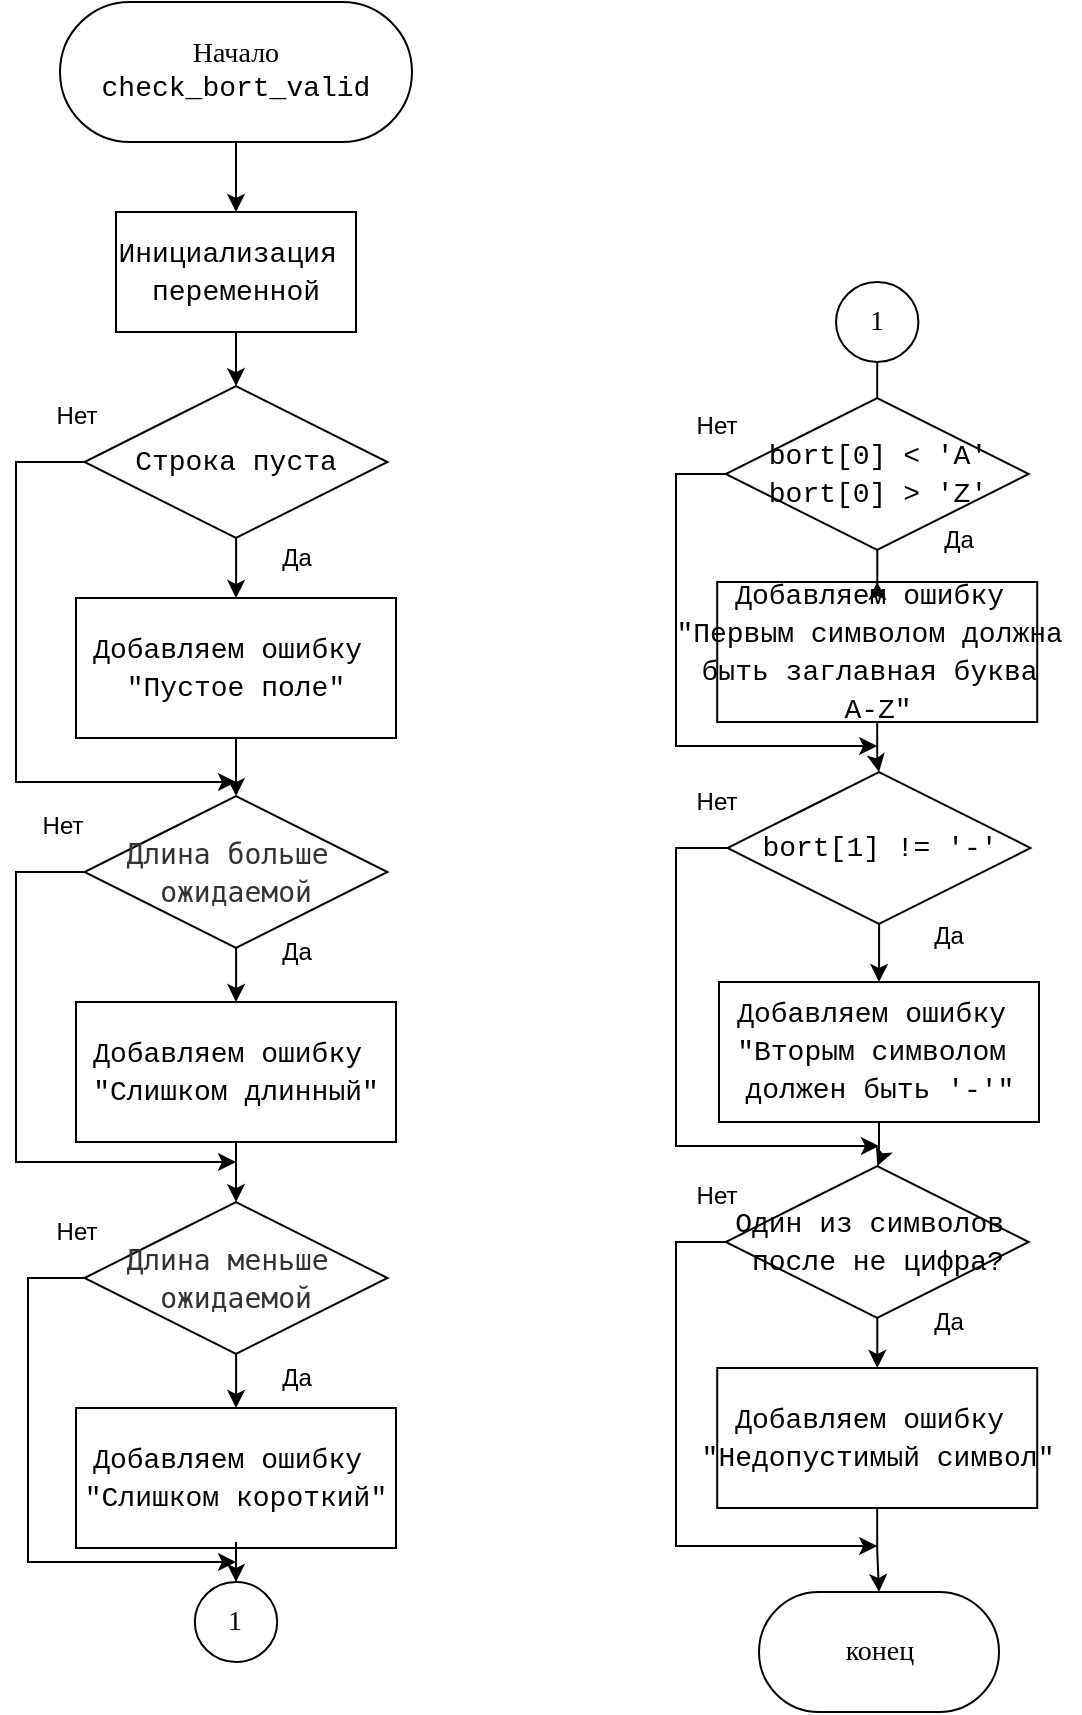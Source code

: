 <mxfile version="27.1.3">
  <diagram name="Страница — 1" id="dSUuZmmSK2Fet1uXvHbJ">
    <mxGraphModel dx="1208" dy="1221" grid="1" gridSize="10" guides="1" tooltips="1" connect="1" arrows="1" fold="1" page="1" pageScale="1" pageWidth="827" pageHeight="1169" math="0" shadow="0">
      <root>
        <mxCell id="0" />
        <mxCell id="1" parent="0" />
        <mxCell id="VxJAB_aPGwrOW1rciI1s-30" style="edgeStyle=orthogonalEdgeStyle;rounded=0;orthogonalLoop=1;jettySize=auto;html=1;" parent="1" source="VxJAB_aPGwrOW1rciI1s-28" target="VxJAB_aPGwrOW1rciI1s-29" edge="1">
          <mxGeometry relative="1" as="geometry" />
        </mxCell>
        <mxCell id="VxJAB_aPGwrOW1rciI1s-28" value="&lt;font style=&quot;background-color: light-dark(#ffffff, var(--ge-dark-color, #121212));&quot;&gt;Начало&lt;/font&gt;&lt;div&gt;&lt;div style=&quot;font-family: Consolas, &amp;quot;Courier New&amp;quot;, monospace; line-height: 19px; white-space: pre;&quot;&gt;&lt;span&gt;&lt;font style=&quot;color: rgb(0, 0, 0);&quot;&gt;check_bort_valid&lt;/font&gt;&lt;/span&gt;&lt;/div&gt;&lt;/div&gt;" style="rounded=1;whiteSpace=wrap;html=1;arcSize=50;fontFamily=Consolas;fontSize=14;" parent="1" vertex="1">
          <mxGeometry x="182" y="150" width="176" height="70" as="geometry" />
        </mxCell>
        <mxCell id="VxJAB_aPGwrOW1rciI1s-32" style="edgeStyle=orthogonalEdgeStyle;rounded=0;orthogonalLoop=1;jettySize=auto;html=1;" parent="1" source="VxJAB_aPGwrOW1rciI1s-29" target="VxJAB_aPGwrOW1rciI1s-31" edge="1">
          <mxGeometry relative="1" as="geometry" />
        </mxCell>
        <mxCell id="VxJAB_aPGwrOW1rciI1s-29" value="&lt;div style=&quot;font-family: Consolas, &amp;quot;Courier New&amp;quot;, monospace; line-height: 19px; white-space: pre;&quot;&gt;&lt;span&gt;&lt;font style=&quot;color: rgb(0, 0, 0);&quot;&gt;Инициализация &lt;/font&gt;&lt;/span&gt;&lt;/div&gt;&lt;div style=&quot;font-family: Consolas, &amp;quot;Courier New&amp;quot;, monospace; line-height: 19px; white-space: pre;&quot;&gt;&lt;span&gt;&lt;font style=&quot;color: rgb(0, 0, 0);&quot;&gt;переменной&lt;/font&gt;&lt;/span&gt;&lt;/div&gt;" style="whiteSpace=wrap;html=1;fontSize=14;fontFamily=Consolas;rounded=1;arcSize=0;" parent="1" vertex="1">
          <mxGeometry x="210" y="255" width="120" height="60" as="geometry" />
        </mxCell>
        <mxCell id="VxJAB_aPGwrOW1rciI1s-34" style="edgeStyle=orthogonalEdgeStyle;rounded=0;orthogonalLoop=1;jettySize=auto;html=1;" parent="1" source="VxJAB_aPGwrOW1rciI1s-31" target="VxJAB_aPGwrOW1rciI1s-33" edge="1">
          <mxGeometry relative="1" as="geometry" />
        </mxCell>
        <mxCell id="rksaekn3JRjUOYoPtaJ5-7" style="edgeStyle=orthogonalEdgeStyle;rounded=0;orthogonalLoop=1;jettySize=auto;html=1;" edge="1" parent="1" source="VxJAB_aPGwrOW1rciI1s-31">
          <mxGeometry relative="1" as="geometry">
            <mxPoint x="270" y="540" as="targetPoint" />
            <Array as="points">
              <mxPoint x="160" y="380" />
              <mxPoint x="160" y="540" />
            </Array>
          </mxGeometry>
        </mxCell>
        <mxCell id="VxJAB_aPGwrOW1rciI1s-31" value="&lt;div style=&quot;font-family: Consolas, &amp;quot;Courier New&amp;quot;, monospace; line-height: 19px; white-space: pre;&quot;&gt;&lt;div style=&quot;line-height: 19px;&quot;&gt;&lt;div style=&quot;line-height: 19px;&quot;&gt;Строка пуста&lt;/div&gt;&lt;/div&gt;&lt;/div&gt;" style="rhombus;whiteSpace=wrap;html=1;rounded=1;strokeColor=default;align=center;verticalAlign=middle;arcSize=0;fontFamily=Consolas;fontSize=14;fontColor=default;fillColor=default;" parent="1" vertex="1">
          <mxGeometry x="194.25" y="342" width="151.5" height="76" as="geometry" />
        </mxCell>
        <mxCell id="rksaekn3JRjUOYoPtaJ5-5" style="edgeStyle=orthogonalEdgeStyle;rounded=0;orthogonalLoop=1;jettySize=auto;html=1;" edge="1" parent="1" source="VxJAB_aPGwrOW1rciI1s-33" target="VxJAB_aPGwrOW1rciI1s-37">
          <mxGeometry relative="1" as="geometry" />
        </mxCell>
        <mxCell id="VxJAB_aPGwrOW1rciI1s-33" value="&lt;div style=&quot;font-family: Consolas, &amp;quot;Courier New&amp;quot;, monospace; line-height: 19px; white-space: pre;&quot;&gt;&lt;div style=&quot;&quot;&gt;Добавляем ошибку &lt;/div&gt;&lt;div style=&quot;&quot;&gt;&quot;&lt;span&gt;&lt;font style=&quot;color: rgb(0, 0, 0);&quot;&gt;Пустое поле&lt;/font&gt;&lt;/span&gt;&lt;span style=&quot;background-color: transparent; color: light-dark(rgb(0, 0, 0), rgb(255, 255, 255));&quot;&gt;&quot;&lt;/span&gt;&lt;br&gt;&lt;/div&gt;&lt;/div&gt;" style="whiteSpace=wrap;html=1;fontSize=14;fontFamily=Consolas;rounded=1;arcSize=0;" parent="1" vertex="1">
          <mxGeometry x="190" y="448" width="160" height="70" as="geometry" />
        </mxCell>
        <mxCell id="VxJAB_aPGwrOW1rciI1s-62" style="edgeStyle=orthogonalEdgeStyle;rounded=0;orthogonalLoop=1;jettySize=auto;html=1;" parent="1" source="VxJAB_aPGwrOW1rciI1s-37" target="VxJAB_aPGwrOW1rciI1s-58" edge="1">
          <mxGeometry relative="1" as="geometry" />
        </mxCell>
        <mxCell id="rksaekn3JRjUOYoPtaJ5-9" style="edgeStyle=orthogonalEdgeStyle;rounded=0;orthogonalLoop=1;jettySize=auto;html=1;" edge="1" parent="1" source="VxJAB_aPGwrOW1rciI1s-37">
          <mxGeometry relative="1" as="geometry">
            <mxPoint x="270" y="730" as="targetPoint" />
            <Array as="points">
              <mxPoint x="160" y="585" />
              <mxPoint x="160" y="730" />
            </Array>
          </mxGeometry>
        </mxCell>
        <mxCell id="VxJAB_aPGwrOW1rciI1s-37" value="&lt;div style=&quot;line-height: 19px; text-wrap-mode: nowrap;&quot;&gt;&lt;div style=&quot;line-height: 19px;&quot;&gt;&lt;div style=&quot;line-height: 19px;&quot;&gt;&lt;div style=&quot;line-height: 19px;&quot;&gt;&lt;font face=&quot;Consolas, Monaco, Andale Mono, Ubuntu Mono, monospace&quot; color=&quot;#333333&quot;&gt;Длина больше&amp;nbsp;&lt;/font&gt;&lt;/div&gt;&lt;div style=&quot;line-height: 19px;&quot;&gt;&lt;font face=&quot;Consolas, Monaco, Andale Mono, Ubuntu Mono, monospace&quot; color=&quot;#333333&quot;&gt;ожидаемой&lt;/font&gt;&lt;/div&gt;&lt;/div&gt;&lt;/div&gt;&lt;/div&gt;" style="rhombus;whiteSpace=wrap;html=1;rounded=1;strokeColor=default;align=center;verticalAlign=middle;arcSize=0;fontFamily=Consolas;fontSize=14;fontColor=default;fillColor=default;" parent="1" vertex="1">
          <mxGeometry x="194.25" y="547" width="151.5" height="76" as="geometry" />
        </mxCell>
        <mxCell id="VxJAB_aPGwrOW1rciI1s-43" value="Нет" style="text;html=1;align=center;verticalAlign=middle;resizable=0;points=[];autosize=1;strokeColor=none;fillColor=none;" parent="1" vertex="1">
          <mxGeometry x="170" y="342" width="40" height="30" as="geometry" />
        </mxCell>
        <mxCell id="VxJAB_aPGwrOW1rciI1s-44" value="Да" style="text;html=1;align=center;verticalAlign=middle;resizable=0;points=[];autosize=1;strokeColor=none;fillColor=none;" parent="1" vertex="1">
          <mxGeometry x="280" y="413" width="40" height="30" as="geometry" />
        </mxCell>
        <mxCell id="VxJAB_aPGwrOW1rciI1s-63" style="edgeStyle=orthogonalEdgeStyle;rounded=0;orthogonalLoop=1;jettySize=auto;html=1;" parent="1" source="VxJAB_aPGwrOW1rciI1s-51" target="VxJAB_aPGwrOW1rciI1s-61" edge="1">
          <mxGeometry relative="1" as="geometry" />
        </mxCell>
        <mxCell id="rksaekn3JRjUOYoPtaJ5-29" style="edgeStyle=orthogonalEdgeStyle;rounded=0;orthogonalLoop=1;jettySize=auto;html=1;" edge="1" parent="1" source="VxJAB_aPGwrOW1rciI1s-51">
          <mxGeometry relative="1" as="geometry">
            <mxPoint x="270" y="930" as="targetPoint" />
            <Array as="points">
              <mxPoint x="166" y="788" />
              <mxPoint x="166" y="930" />
            </Array>
          </mxGeometry>
        </mxCell>
        <mxCell id="VxJAB_aPGwrOW1rciI1s-51" value="&lt;div style=&quot;line-height: 19px; text-wrap-mode: nowrap;&quot;&gt;&lt;div style=&quot;line-height: 19px;&quot;&gt;&lt;div style=&quot;line-height: 19px;&quot;&gt;&lt;font face=&quot;Consolas, Monaco, Andale Mono, Ubuntu Mono, monospace&quot; color=&quot;#333333&quot;&gt;Длина меньше&amp;nbsp;&lt;/font&gt;&lt;/div&gt;&lt;div style=&quot;line-height: 19px;&quot;&gt;&lt;font face=&quot;Consolas, Monaco, Andale Mono, Ubuntu Mono, monospace&quot; color=&quot;#333333&quot;&gt;ожидаемой&lt;/font&gt;&lt;/div&gt;&lt;/div&gt;&lt;/div&gt;" style="rhombus;whiteSpace=wrap;html=1;rounded=1;strokeColor=default;align=center;verticalAlign=middle;arcSize=0;fontFamily=Consolas;fontSize=14;fontColor=default;fillColor=default;" parent="1" vertex="1">
          <mxGeometry x="194.25" y="750" width="151.5" height="76" as="geometry" />
        </mxCell>
        <mxCell id="VxJAB_aPGwrOW1rciI1s-53" value="Да" style="text;html=1;align=center;verticalAlign=middle;resizable=0;points=[];autosize=1;strokeColor=none;fillColor=none;" parent="1" vertex="1">
          <mxGeometry x="280" y="610" width="40" height="30" as="geometry" />
        </mxCell>
        <mxCell id="VxJAB_aPGwrOW1rciI1s-54" value="Нет" style="text;html=1;align=center;verticalAlign=middle;resizable=0;points=[];autosize=1;strokeColor=none;fillColor=none;" parent="1" vertex="1">
          <mxGeometry x="162.71" y="547" width="40" height="30" as="geometry" />
        </mxCell>
        <mxCell id="VxJAB_aPGwrOW1rciI1s-55" value="Да" style="text;html=1;align=center;verticalAlign=middle;resizable=0;points=[];autosize=1;strokeColor=none;fillColor=none;" parent="1" vertex="1">
          <mxGeometry x="280" y="823" width="40" height="30" as="geometry" />
        </mxCell>
        <mxCell id="VxJAB_aPGwrOW1rciI1s-56" value="Нет" style="text;html=1;align=center;verticalAlign=middle;resizable=0;points=[];autosize=1;strokeColor=none;fillColor=none;" parent="1" vertex="1">
          <mxGeometry x="170" y="750" width="40" height="30" as="geometry" />
        </mxCell>
        <mxCell id="rksaekn3JRjUOYoPtaJ5-6" style="edgeStyle=orthogonalEdgeStyle;rounded=0;orthogonalLoop=1;jettySize=auto;html=1;" edge="1" parent="1" source="VxJAB_aPGwrOW1rciI1s-58" target="VxJAB_aPGwrOW1rciI1s-51">
          <mxGeometry relative="1" as="geometry" />
        </mxCell>
        <mxCell id="VxJAB_aPGwrOW1rciI1s-58" value="&lt;div style=&quot;font-family: Consolas, &amp;quot;Courier New&amp;quot;, monospace; line-height: 19px; white-space: pre;&quot;&gt;&lt;div style=&quot;&quot;&gt;Добавляем ошибку &lt;/div&gt;&lt;div style=&quot;&quot;&gt;&quot;Слишком длинный&lt;span style=&quot;background-color: transparent; color: light-dark(rgb(0, 0, 0), rgb(255, 255, 255));&quot;&gt;&quot;&lt;/span&gt;&lt;br&gt;&lt;/div&gt;&lt;/div&gt;" style="whiteSpace=wrap;html=1;fontSize=14;fontFamily=Consolas;rounded=1;arcSize=0;" parent="1" vertex="1">
          <mxGeometry x="190" y="650" width="160" height="70" as="geometry" />
        </mxCell>
        <mxCell id="VxJAB_aPGwrOW1rciI1s-61" value="&lt;div style=&quot;font-family: Consolas, &amp;quot;Courier New&amp;quot;, monospace; line-height: 19px; white-space: pre;&quot;&gt;&lt;div style=&quot;&quot;&gt;Добавляем ошибку &lt;/div&gt;&lt;div style=&quot;&quot;&gt;&quot;Слишком короткий&lt;span style=&quot;background-color: transparent; color: light-dark(rgb(0, 0, 0), rgb(255, 255, 255));&quot;&gt;&quot;&lt;/span&gt;&lt;br&gt;&lt;/div&gt;&lt;/div&gt;" style="whiteSpace=wrap;html=1;fontSize=14;fontFamily=Consolas;rounded=1;arcSize=0;" parent="1" vertex="1">
          <mxGeometry x="190.0" y="853" width="160" height="70" as="geometry" />
        </mxCell>
        <mxCell id="rksaekn3JRjUOYoPtaJ5-11" style="edgeStyle=orthogonalEdgeStyle;rounded=0;orthogonalLoop=1;jettySize=auto;html=1;" edge="1" parent="1" source="VxJAB_aPGwrOW1rciI1s-71" target="VxJAB_aPGwrOW1rciI1s-89">
          <mxGeometry relative="1" as="geometry" />
        </mxCell>
        <mxCell id="rksaekn3JRjUOYoPtaJ5-18" style="edgeStyle=orthogonalEdgeStyle;rounded=0;orthogonalLoop=1;jettySize=auto;html=1;" edge="1" parent="1" source="VxJAB_aPGwrOW1rciI1s-71">
          <mxGeometry relative="1" as="geometry">
            <mxPoint x="591.5" y="722" as="targetPoint" />
            <Array as="points">
              <mxPoint x="490" y="573" />
              <mxPoint x="490" y="722" />
            </Array>
          </mxGeometry>
        </mxCell>
        <mxCell id="VxJAB_aPGwrOW1rciI1s-71" value="&lt;div style=&quot;line-height: 19px; white-space: pre;&quot;&gt;&lt;div style=&quot;line-height: 19px;&quot;&gt;&lt;div style=&quot;line-height: 19px;&quot;&gt;&lt;div style=&quot;font-family: Consolas, &amp;quot;Courier New&amp;quot;, monospace; line-height: 19px;&quot;&gt;&lt;span&gt;&lt;font style=&quot;color: rgb(0, 0, 0);&quot;&gt;bort[1] != &#39;-&#39;&lt;/font&gt;&lt;/span&gt;&lt;/div&gt;&lt;/div&gt;&lt;/div&gt;&lt;/div&gt;" style="rhombus;whiteSpace=wrap;html=1;rounded=1;strokeColor=default;align=center;verticalAlign=middle;arcSize=0;fontFamily=Consolas;fontSize=14;fontColor=default;fillColor=default;" parent="1" vertex="1">
          <mxGeometry x="515.75" y="535" width="151.5" height="76" as="geometry" />
        </mxCell>
        <mxCell id="rksaekn3JRjUOYoPtaJ5-24" style="edgeStyle=orthogonalEdgeStyle;rounded=0;orthogonalLoop=1;jettySize=auto;html=1;" edge="1" parent="1" source="VxJAB_aPGwrOW1rciI1s-72" target="VxJAB_aPGwrOW1rciI1s-90">
          <mxGeometry relative="1" as="geometry" />
        </mxCell>
        <mxCell id="rksaekn3JRjUOYoPtaJ5-25" style="edgeStyle=orthogonalEdgeStyle;rounded=0;orthogonalLoop=1;jettySize=auto;html=1;" edge="1" parent="1" source="VxJAB_aPGwrOW1rciI1s-72">
          <mxGeometry relative="1" as="geometry">
            <mxPoint x="590.61" y="922" as="targetPoint" />
            <Array as="points">
              <mxPoint x="490" y="770" />
              <mxPoint x="490" y="922" />
            </Array>
          </mxGeometry>
        </mxCell>
        <mxCell id="VxJAB_aPGwrOW1rciI1s-72" value="&lt;div style=&quot;line-height: 19px; white-space: pre;&quot;&gt;&lt;div style=&quot;line-height: 19px;&quot;&gt;&lt;div style=&quot;line-height: 19px;&quot;&gt;&lt;div style=&quot;font-family: Consolas, &amp;quot;Courier New&amp;quot;, monospace; line-height: 19px;&quot;&gt;Один из символов &lt;/div&gt;&lt;div style=&quot;font-family: Consolas, &amp;quot;Courier New&amp;quot;, monospace; line-height: 19px;&quot;&gt;после не цифра?&lt;/div&gt;&lt;/div&gt;&lt;/div&gt;&lt;/div&gt;" style="rhombus;whiteSpace=wrap;html=1;rounded=1;strokeColor=default;align=center;verticalAlign=middle;arcSize=0;fontFamily=Consolas;fontSize=14;fontColor=default;fillColor=default;" parent="1" vertex="1">
          <mxGeometry x="514.86" y="732" width="151.5" height="76" as="geometry" />
        </mxCell>
        <mxCell id="rksaekn3JRjUOYoPtaJ5-14" style="edgeStyle=orthogonalEdgeStyle;rounded=0;orthogonalLoop=1;jettySize=auto;html=1;" edge="1" parent="1" source="VxJAB_aPGwrOW1rciI1s-86" target="rksaekn3JRjUOYoPtaJ5-13">
          <mxGeometry relative="1" as="geometry" />
        </mxCell>
        <mxCell id="VxJAB_aPGwrOW1rciI1s-86" value="1" style="ellipse;whiteSpace=wrap;html=1;fontSize=14;fontFamily=Consolas;rounded=1;arcSize=0;" parent="1" vertex="1">
          <mxGeometry x="570" y="290" width="41.21" height="40" as="geometry" />
        </mxCell>
        <mxCell id="rksaekn3JRjUOYoPtaJ5-19" style="edgeStyle=orthogonalEdgeStyle;rounded=0;orthogonalLoop=1;jettySize=auto;html=1;" edge="1" parent="1" source="VxJAB_aPGwrOW1rciI1s-89" target="VxJAB_aPGwrOW1rciI1s-72">
          <mxGeometry relative="1" as="geometry" />
        </mxCell>
        <mxCell id="VxJAB_aPGwrOW1rciI1s-89" value="&lt;div style=&quot;font-family: Consolas, &amp;quot;Courier New&amp;quot;, monospace; line-height: 19px; white-space: pre;&quot;&gt;&lt;div style=&quot;&quot;&gt;Добавляем ошибку &lt;/div&gt;&lt;div style=&quot;&quot;&gt;&quot;&lt;font style=&quot;color: rgb(0, 0, 0);&quot;&gt;Вторым символом &lt;/font&gt;&lt;/div&gt;&lt;div style=&quot;&quot;&gt;&lt;span style=&quot;background-color: transparent; color: light-dark(rgb(0, 0, 0), rgb(255, 255, 255));&quot;&gt;должен быть &#39;-&#39;&quot;&lt;/span&gt;&lt;br&gt;&lt;/div&gt;&lt;/div&gt;" style="whiteSpace=wrap;html=1;fontSize=14;fontFamily=Consolas;rounded=1;arcSize=0;" parent="1" vertex="1">
          <mxGeometry x="511.5" y="640" width="160" height="70" as="geometry" />
        </mxCell>
        <mxCell id="rksaekn3JRjUOYoPtaJ5-27" style="edgeStyle=orthogonalEdgeStyle;rounded=0;orthogonalLoop=1;jettySize=auto;html=1;" edge="1" parent="1" source="VxJAB_aPGwrOW1rciI1s-90" target="VxJAB_aPGwrOW1rciI1s-35">
          <mxGeometry relative="1" as="geometry" />
        </mxCell>
        <mxCell id="VxJAB_aPGwrOW1rciI1s-90" value="&lt;div style=&quot;font-family: Consolas, &amp;quot;Courier New&amp;quot;, monospace; line-height: 19px; white-space: pre;&quot;&gt;&lt;div style=&quot;&quot;&gt;Добавляем ошибку &lt;/div&gt;&lt;div style=&quot;&quot;&gt;&quot;&lt;span&gt;&lt;font style=&quot;color: rgb(0, 0, 0);&quot;&gt;Недопустимый символ&quot;&lt;/font&gt;&lt;/span&gt;&lt;/div&gt;&lt;/div&gt;" style="whiteSpace=wrap;html=1;fontSize=14;fontFamily=Consolas;rounded=1;arcSize=0;" parent="1" vertex="1">
          <mxGeometry x="510.61" y="833" width="160" height="70" as="geometry" />
        </mxCell>
        <mxCell id="VxJAB_aPGwrOW1rciI1s-100" value="Нет" style="text;html=1;align=center;verticalAlign=middle;resizable=0;points=[];autosize=1;strokeColor=none;fillColor=none;" parent="1" vertex="1">
          <mxGeometry x="490" y="535" width="40" height="30" as="geometry" />
        </mxCell>
        <mxCell id="VxJAB_aPGwrOW1rciI1s-101" value="Да" style="text;html=1;align=center;verticalAlign=middle;resizable=0;points=[];autosize=1;strokeColor=none;fillColor=none;" parent="1" vertex="1">
          <mxGeometry x="605.61" y="795" width="40" height="30" as="geometry" />
        </mxCell>
        <mxCell id="VxJAB_aPGwrOW1rciI1s-102" value="Нет" style="text;html=1;align=center;verticalAlign=middle;resizable=0;points=[];autosize=1;strokeColor=none;fillColor=none;" parent="1" vertex="1">
          <mxGeometry x="490" y="732" width="40" height="30" as="geometry" />
        </mxCell>
        <mxCell id="VxJAB_aPGwrOW1rciI1s-103" value="Да" style="text;html=1;align=center;verticalAlign=middle;resizable=0;points=[];autosize=1;strokeColor=none;fillColor=none;" parent="1" vertex="1">
          <mxGeometry x="605.61" y="602" width="40" height="30" as="geometry" />
        </mxCell>
        <mxCell id="rksaekn3JRjUOYoPtaJ5-10" value="" style="edgeStyle=orthogonalEdgeStyle;rounded=0;orthogonalLoop=1;jettySize=auto;html=1;" edge="1" parent="1" source="VxJAB_aPGwrOW1rciI1s-61" target="VxJAB_aPGwrOW1rciI1s-82">
          <mxGeometry relative="1" as="geometry">
            <mxPoint x="270.0" y="978" as="targetPoint" />
            <mxPoint x="270" y="923" as="sourcePoint" />
          </mxGeometry>
        </mxCell>
        <mxCell id="VxJAB_aPGwrOW1rciI1s-82" value="1" style="ellipse;whiteSpace=wrap;html=1;fontSize=14;fontFamily=Consolas;rounded=1;arcSize=0;" parent="1" vertex="1">
          <mxGeometry x="249.4" y="940" width="41.21" height="40" as="geometry" />
        </mxCell>
        <mxCell id="rksaekn3JRjUOYoPtaJ5-17" style="edgeStyle=orthogonalEdgeStyle;rounded=0;orthogonalLoop=1;jettySize=auto;html=1;" edge="1" parent="1" source="rksaekn3JRjUOYoPtaJ5-12" target="VxJAB_aPGwrOW1rciI1s-71">
          <mxGeometry relative="1" as="geometry" />
        </mxCell>
        <mxCell id="rksaekn3JRjUOYoPtaJ5-12" value="&lt;div style=&quot;font-family: Consolas, &amp;quot;Courier New&amp;quot;, monospace; line-height: 19px; white-space: pre;&quot;&gt;&lt;div style=&quot;&quot;&gt;Добавляем ошибку &lt;/div&gt;&lt;div style=&quot;&quot;&gt;&quot;&lt;font style=&quot;color: rgb(0, 0, 0);&quot;&gt;Первым символом должна &lt;/font&gt;&lt;/div&gt;&lt;div style=&quot;&quot;&gt;&lt;font style=&quot;color: rgb(0, 0, 0);&quot;&gt;быть заглавная буква &lt;/font&gt;&lt;/div&gt;&lt;div style=&quot;&quot;&gt;&lt;font style=&quot;color: rgb(0, 0, 0);&quot;&gt;A-Z&lt;/font&gt;&lt;span style=&quot;background-color: transparent; color: light-dark(rgb(0, 0, 0), rgb(255, 255, 255));&quot;&gt;&quot;&lt;/span&gt;&lt;br&gt;&lt;/div&gt;&lt;/div&gt;" style="whiteSpace=wrap;html=1;fontSize=14;fontFamily=Consolas;rounded=1;arcSize=0;" vertex="1" parent="1">
          <mxGeometry x="510.61" y="440" width="160" height="70" as="geometry" />
        </mxCell>
        <mxCell id="rksaekn3JRjUOYoPtaJ5-15" style="edgeStyle=orthogonalEdgeStyle;rounded=0;orthogonalLoop=1;jettySize=auto;html=1;" edge="1" parent="1" source="rksaekn3JRjUOYoPtaJ5-13" target="rksaekn3JRjUOYoPtaJ5-12">
          <mxGeometry relative="1" as="geometry" />
        </mxCell>
        <mxCell id="rksaekn3JRjUOYoPtaJ5-16" style="edgeStyle=orthogonalEdgeStyle;rounded=0;orthogonalLoop=1;jettySize=auto;html=1;" edge="1" parent="1" source="rksaekn3JRjUOYoPtaJ5-13">
          <mxGeometry relative="1" as="geometry">
            <mxPoint x="590.61" y="522" as="targetPoint" />
            <Array as="points">
              <mxPoint x="490" y="386" />
              <mxPoint x="490" y="522" />
            </Array>
          </mxGeometry>
        </mxCell>
        <mxCell id="rksaekn3JRjUOYoPtaJ5-13" value="&lt;div style=&quot;line-height: 19px; white-space: pre;&quot;&gt;&lt;div style=&quot;line-height: 19px;&quot;&gt;&lt;div style=&quot;line-height: 19px;&quot;&gt;&lt;div style=&quot;font-family: Consolas, &amp;quot;Courier New&amp;quot;, monospace; line-height: 19px;&quot;&gt;&lt;span&gt;&lt;font style=&quot;color: rgb(0, 0, 0);&quot;&gt;bort[0] &amp;lt; &#39;A&#39;&lt;/font&gt;&lt;/span&gt;&lt;/div&gt;&lt;div style=&quot;font-family: Consolas, &amp;quot;Courier New&amp;quot;, monospace; line-height: 19px;&quot;&gt;&lt;span&gt;&lt;font style=&quot;color: rgb(0, 0, 0);&quot;&gt;bort[0] &amp;gt; &#39;Z&#39;&lt;/font&gt;&lt;/span&gt;&lt;/div&gt;&lt;/div&gt;&lt;/div&gt;&lt;/div&gt;" style="rhombus;whiteSpace=wrap;html=1;rounded=1;strokeColor=default;align=center;verticalAlign=middle;arcSize=0;fontFamily=Consolas;fontSize=14;fontColor=default;fillColor=default;" vertex="1" parent="1">
          <mxGeometry x="514.86" y="348" width="151.5" height="76" as="geometry" />
        </mxCell>
        <mxCell id="rksaekn3JRjUOYoPtaJ5-20" value="Нет" style="text;html=1;align=center;verticalAlign=middle;resizable=0;points=[];autosize=1;strokeColor=none;fillColor=none;" vertex="1" parent="1">
          <mxGeometry x="490" y="347" width="40" height="30" as="geometry" />
        </mxCell>
        <mxCell id="rksaekn3JRjUOYoPtaJ5-23" value="Да" style="text;html=1;align=center;verticalAlign=middle;resizable=0;points=[];autosize=1;strokeColor=none;fillColor=none;" vertex="1" parent="1">
          <mxGeometry x="611.21" y="404" width="40" height="30" as="geometry" />
        </mxCell>
        <mxCell id="VxJAB_aPGwrOW1rciI1s-35" value="конец" style="whiteSpace=wrap;html=1;fontSize=14;fontFamily=Consolas;rounded=1;arcSize=50;" parent="1" vertex="1">
          <mxGeometry x="531.5" y="945" width="120" height="60" as="geometry" />
        </mxCell>
      </root>
    </mxGraphModel>
  </diagram>
</mxfile>
